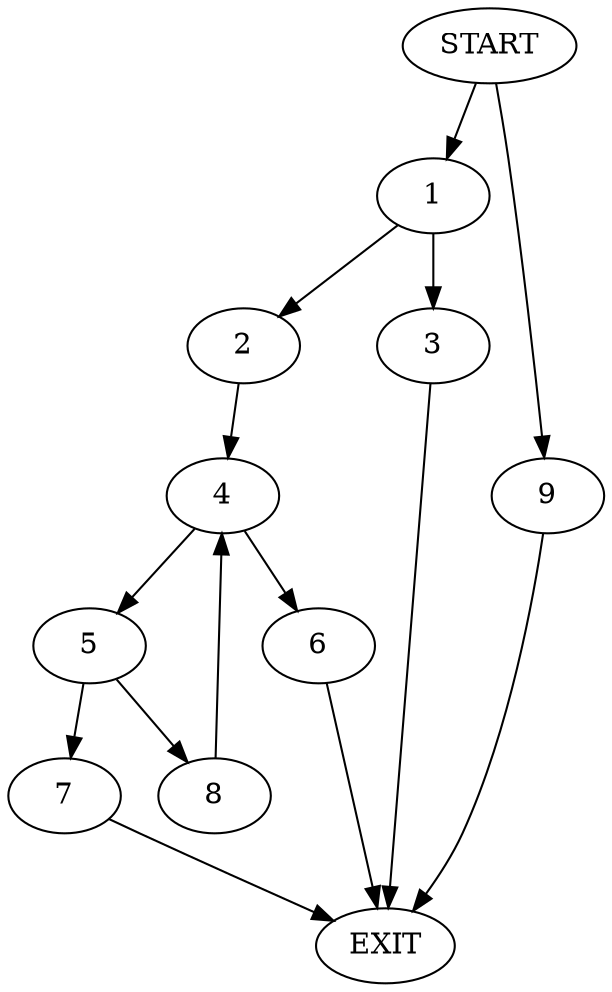 digraph {
0 [label="START"]
10 [label="EXIT"]
0 -> 1
1 -> 2
1 -> 3
2 -> 4
3 -> 10
4 -> 5
4 -> 6
6 -> 10
5 -> 7
5 -> 8
8 -> 4
7 -> 10
0 -> 9
9 -> 10
}
